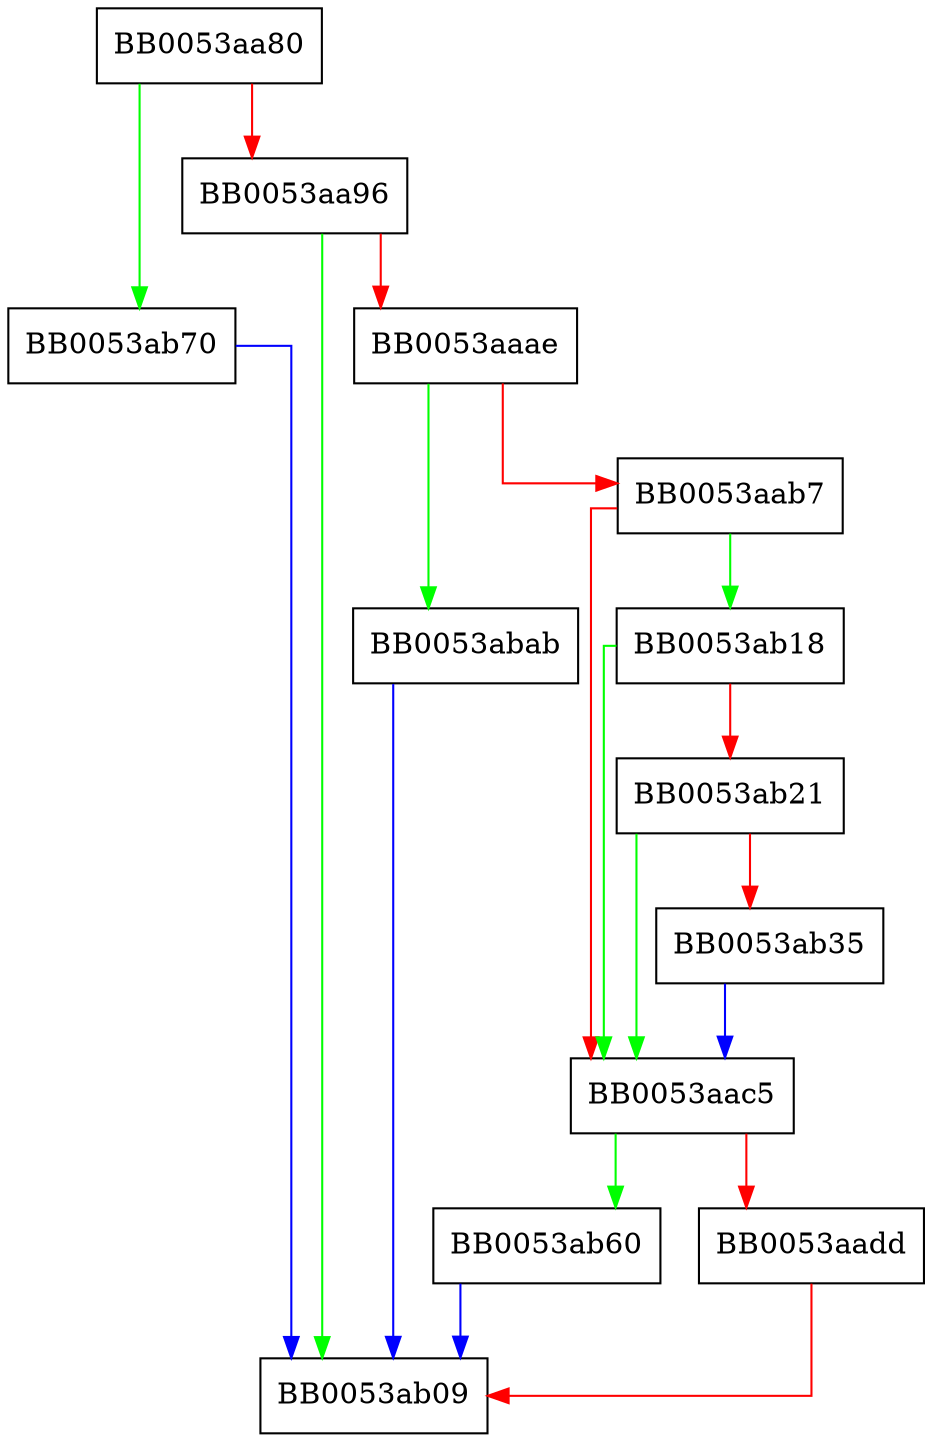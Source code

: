 digraph mem_write {
  node [shape="box"];
  graph [splines=ortho];
  BB0053aa80 -> BB0053ab70 [color="green"];
  BB0053aa80 -> BB0053aa96 [color="red"];
  BB0053aa96 -> BB0053ab09 [color="green"];
  BB0053aa96 -> BB0053aaae [color="red"];
  BB0053aaae -> BB0053abab [color="green"];
  BB0053aaae -> BB0053aab7 [color="red"];
  BB0053aab7 -> BB0053ab18 [color="green"];
  BB0053aab7 -> BB0053aac5 [color="red"];
  BB0053aac5 -> BB0053ab60 [color="green"];
  BB0053aac5 -> BB0053aadd [color="red"];
  BB0053aadd -> BB0053ab09 [color="red"];
  BB0053ab18 -> BB0053aac5 [color="green"];
  BB0053ab18 -> BB0053ab21 [color="red"];
  BB0053ab21 -> BB0053aac5 [color="green"];
  BB0053ab21 -> BB0053ab35 [color="red"];
  BB0053ab35 -> BB0053aac5 [color="blue"];
  BB0053ab60 -> BB0053ab09 [color="blue"];
  BB0053ab70 -> BB0053ab09 [color="blue"];
  BB0053abab -> BB0053ab09 [color="blue"];
}
